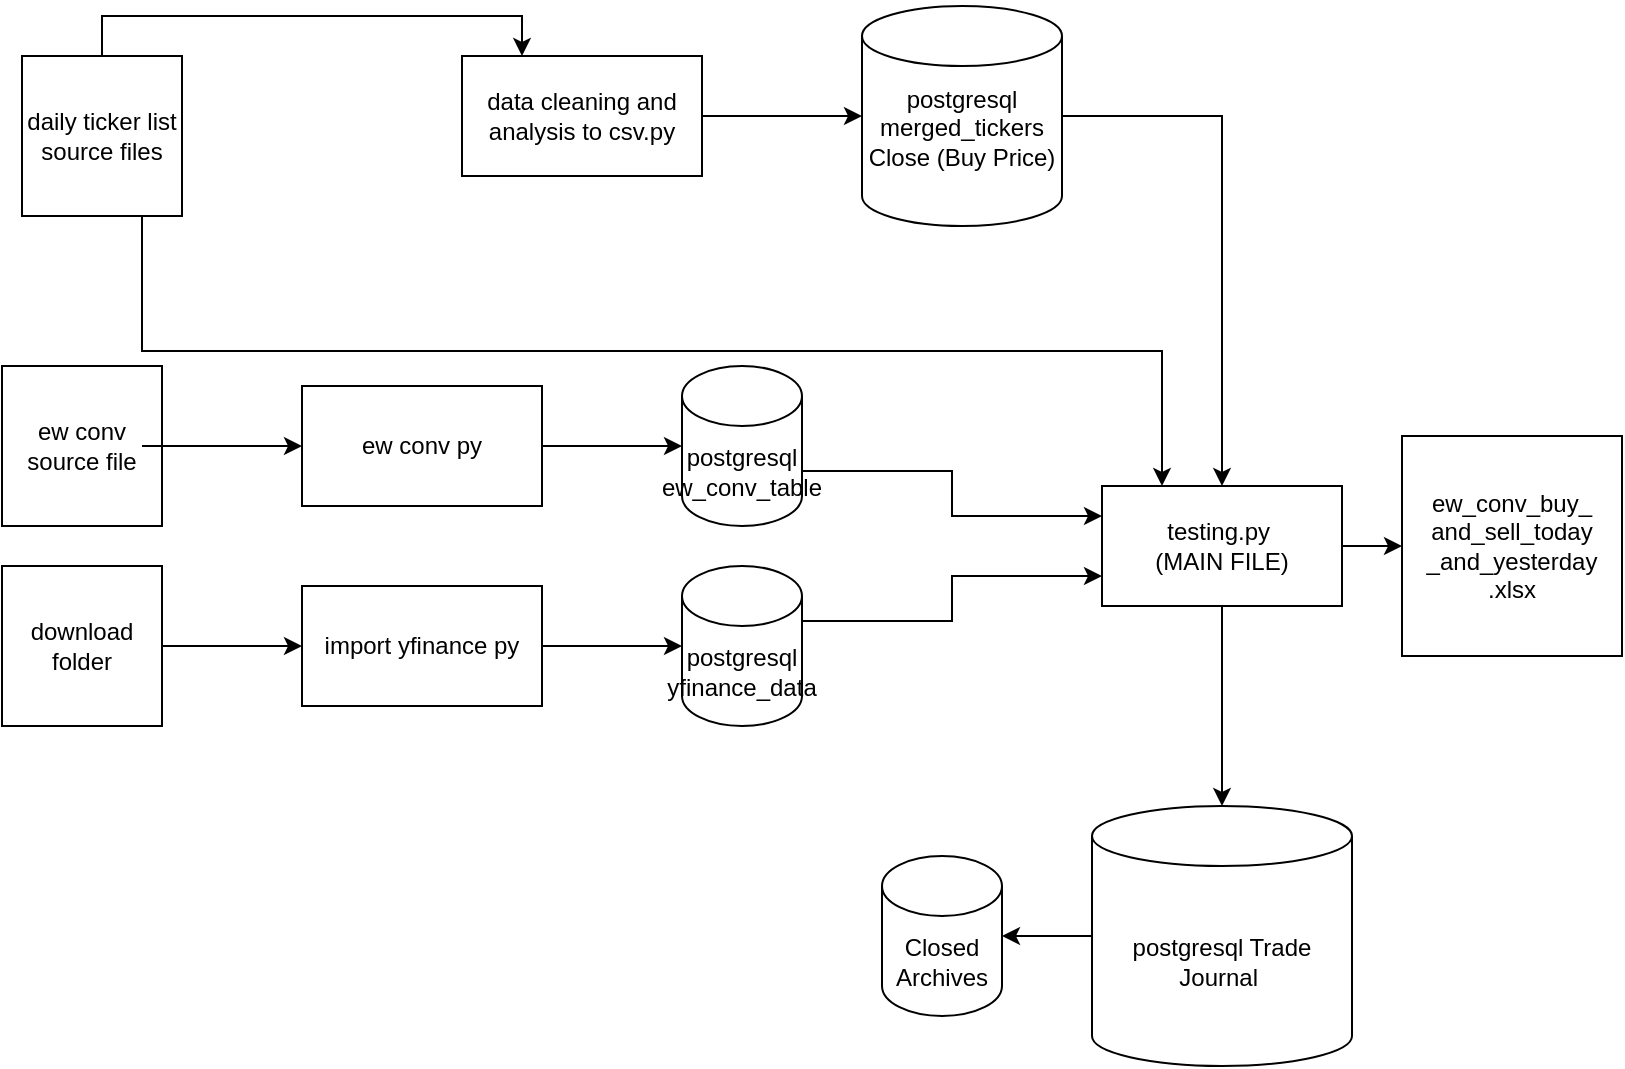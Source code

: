 <mxfile version="25.0.1">
  <diagram name="Page-1" id="ezm0Pq5fRQrkyXwsqcCr">
    <mxGraphModel dx="1434" dy="784" grid="1" gridSize="10" guides="1" tooltips="1" connect="1" arrows="1" fold="1" page="1" pageScale="1" pageWidth="850" pageHeight="1100" math="0" shadow="0">
      <root>
        <mxCell id="0" />
        <mxCell id="1" parent="0" />
        <mxCell id="zCMqwl3r11mRrYLvSNlj-18" style="edgeStyle=orthogonalEdgeStyle;rounded=0;orthogonalLoop=1;jettySize=auto;html=1;" edge="1" parent="1" source="zCMqwl3r11mRrYLvSNlj-1" target="zCMqwl3r11mRrYLvSNlj-16">
          <mxGeometry relative="1" as="geometry" />
        </mxCell>
        <mxCell id="zCMqwl3r11mRrYLvSNlj-1" value="ew conv py" style="rounded=0;whiteSpace=wrap;html=1;" vertex="1" parent="1">
          <mxGeometry x="170" y="220" width="120" height="60" as="geometry" />
        </mxCell>
        <mxCell id="zCMqwl3r11mRrYLvSNlj-19" style="edgeStyle=orthogonalEdgeStyle;rounded=0;orthogonalLoop=1;jettySize=auto;html=1;" edge="1" parent="1" source="zCMqwl3r11mRrYLvSNlj-2" target="zCMqwl3r11mRrYLvSNlj-17">
          <mxGeometry relative="1" as="geometry" />
        </mxCell>
        <mxCell id="zCMqwl3r11mRrYLvSNlj-2" value="import yfinance py" style="rounded=0;whiteSpace=wrap;html=1;" vertex="1" parent="1">
          <mxGeometry x="170" y="320" width="120" height="60" as="geometry" />
        </mxCell>
        <mxCell id="zCMqwl3r11mRrYLvSNlj-3" value="ew conv source file" style="whiteSpace=wrap;html=1;aspect=fixed;" vertex="1" parent="1">
          <mxGeometry x="20" y="210" width="80" height="80" as="geometry" />
        </mxCell>
        <mxCell id="zCMqwl3r11mRrYLvSNlj-4" value="" style="endArrow=classic;html=1;rounded=0;entryX=0;entryY=0.5;entryDx=0;entryDy=0;" edge="1" parent="1" target="zCMqwl3r11mRrYLvSNlj-1">
          <mxGeometry width="50" height="50" relative="1" as="geometry">
            <mxPoint x="90" y="250" as="sourcePoint" />
            <mxPoint x="160" y="250" as="targetPoint" />
          </mxGeometry>
        </mxCell>
        <mxCell id="zCMqwl3r11mRrYLvSNlj-5" style="edgeStyle=orthogonalEdgeStyle;rounded=0;orthogonalLoop=1;jettySize=auto;html=1;entryX=0.25;entryY=0;entryDx=0;entryDy=0;exitX=0.5;exitY=0;exitDx=0;exitDy=0;" edge="1" parent="1" source="zCMqwl3r11mRrYLvSNlj-6" target="zCMqwl3r11mRrYLvSNlj-13">
          <mxGeometry relative="1" as="geometry">
            <mxPoint x="250" y="80" as="targetPoint" />
          </mxGeometry>
        </mxCell>
        <mxCell id="zCMqwl3r11mRrYLvSNlj-23" style="edgeStyle=orthogonalEdgeStyle;rounded=0;orthogonalLoop=1;jettySize=auto;html=1;exitX=0.75;exitY=1;exitDx=0;exitDy=0;entryX=0.25;entryY=0;entryDx=0;entryDy=0;" edge="1" parent="1" source="zCMqwl3r11mRrYLvSNlj-6" target="zCMqwl3r11mRrYLvSNlj-20">
          <mxGeometry relative="1" as="geometry" />
        </mxCell>
        <mxCell id="zCMqwl3r11mRrYLvSNlj-6" value="daily ticker list source files" style="whiteSpace=wrap;html=1;aspect=fixed;" vertex="1" parent="1">
          <mxGeometry x="30" y="55" width="80" height="80" as="geometry" />
        </mxCell>
        <mxCell id="zCMqwl3r11mRrYLvSNlj-7" value="" style="edgeStyle=orthogonalEdgeStyle;rounded=0;orthogonalLoop=1;jettySize=auto;html=1;" edge="1" parent="1" source="zCMqwl3r11mRrYLvSNlj-8" target="zCMqwl3r11mRrYLvSNlj-2">
          <mxGeometry relative="1" as="geometry" />
        </mxCell>
        <mxCell id="zCMqwl3r11mRrYLvSNlj-8" value="download folder" style="whiteSpace=wrap;html=1;aspect=fixed;" vertex="1" parent="1">
          <mxGeometry x="20" y="310" width="80" height="80" as="geometry" />
        </mxCell>
        <mxCell id="zCMqwl3r11mRrYLvSNlj-13" value="data cleaning and analysis to csv.&lt;span style=&quot;background-color: initial;&quot;&gt;py&lt;/span&gt;" style="rounded=0;whiteSpace=wrap;html=1;" vertex="1" parent="1">
          <mxGeometry x="250" y="55" width="120" height="60" as="geometry" />
        </mxCell>
        <mxCell id="zCMqwl3r11mRrYLvSNlj-24" style="edgeStyle=orthogonalEdgeStyle;rounded=0;orthogonalLoop=1;jettySize=auto;html=1;entryX=0.5;entryY=0;entryDx=0;entryDy=0;" edge="1" parent="1" source="zCMqwl3r11mRrYLvSNlj-14" target="zCMqwl3r11mRrYLvSNlj-20">
          <mxGeometry relative="1" as="geometry">
            <mxPoint x="640" y="200" as="targetPoint" />
          </mxGeometry>
        </mxCell>
        <mxCell id="zCMqwl3r11mRrYLvSNlj-14" value="postgresql&lt;div&gt;merged_tickers Close (Buy Price)&lt;div&gt;&lt;br&gt;&lt;/div&gt;&lt;/div&gt;" style="shape=cylinder3;whiteSpace=wrap;html=1;boundedLbl=1;backgroundOutline=1;size=15;" vertex="1" parent="1">
          <mxGeometry x="450" y="30" width="100" height="110" as="geometry" />
        </mxCell>
        <mxCell id="zCMqwl3r11mRrYLvSNlj-15" style="edgeStyle=orthogonalEdgeStyle;rounded=0;orthogonalLoop=1;jettySize=auto;html=1;entryX=0;entryY=0.5;entryDx=0;entryDy=0;entryPerimeter=0;" edge="1" parent="1" source="zCMqwl3r11mRrYLvSNlj-13" target="zCMqwl3r11mRrYLvSNlj-14">
          <mxGeometry relative="1" as="geometry" />
        </mxCell>
        <mxCell id="zCMqwl3r11mRrYLvSNlj-26" style="edgeStyle=orthogonalEdgeStyle;rounded=0;orthogonalLoop=1;jettySize=auto;html=1;exitX=1;exitY=0;exitDx=0;exitDy=52.5;exitPerimeter=0;entryX=0;entryY=0.25;entryDx=0;entryDy=0;" edge="1" parent="1" source="zCMqwl3r11mRrYLvSNlj-16" target="zCMqwl3r11mRrYLvSNlj-20">
          <mxGeometry relative="1" as="geometry" />
        </mxCell>
        <mxCell id="zCMqwl3r11mRrYLvSNlj-16" value="postgresql ew_conv_table" style="shape=cylinder3;whiteSpace=wrap;html=1;boundedLbl=1;backgroundOutline=1;size=15;" vertex="1" parent="1">
          <mxGeometry x="360" y="210" width="60" height="80" as="geometry" />
        </mxCell>
        <mxCell id="zCMqwl3r11mRrYLvSNlj-25" style="edgeStyle=orthogonalEdgeStyle;rounded=0;orthogonalLoop=1;jettySize=auto;html=1;exitX=1;exitY=0;exitDx=0;exitDy=27.5;exitPerimeter=0;entryX=0;entryY=0.75;entryDx=0;entryDy=0;" edge="1" parent="1" source="zCMqwl3r11mRrYLvSNlj-17" target="zCMqwl3r11mRrYLvSNlj-20">
          <mxGeometry relative="1" as="geometry" />
        </mxCell>
        <mxCell id="zCMqwl3r11mRrYLvSNlj-17" value="postgresql yfinance_data" style="shape=cylinder3;whiteSpace=wrap;html=1;boundedLbl=1;backgroundOutline=1;size=15;" vertex="1" parent="1">
          <mxGeometry x="360" y="310" width="60" height="80" as="geometry" />
        </mxCell>
        <mxCell id="zCMqwl3r11mRrYLvSNlj-32" style="edgeStyle=orthogonalEdgeStyle;rounded=0;orthogonalLoop=1;jettySize=auto;html=1;entryX=0;entryY=0.5;entryDx=0;entryDy=0;" edge="1" parent="1" source="zCMqwl3r11mRrYLvSNlj-20" target="zCMqwl3r11mRrYLvSNlj-31">
          <mxGeometry relative="1" as="geometry" />
        </mxCell>
        <mxCell id="zCMqwl3r11mRrYLvSNlj-20" value="testing.py&amp;nbsp;&lt;div&gt;(MAIN FILE)&lt;/div&gt;" style="rounded=0;whiteSpace=wrap;html=1;" vertex="1" parent="1">
          <mxGeometry x="570" y="270" width="120" height="60" as="geometry" />
        </mxCell>
        <mxCell id="zCMqwl3r11mRrYLvSNlj-29" style="edgeStyle=orthogonalEdgeStyle;rounded=0;orthogonalLoop=1;jettySize=auto;html=1;" edge="1" parent="1" source="zCMqwl3r11mRrYLvSNlj-27">
          <mxGeometry relative="1" as="geometry">
            <mxPoint x="520" y="495" as="targetPoint" />
          </mxGeometry>
        </mxCell>
        <mxCell id="zCMqwl3r11mRrYLvSNlj-27" value="postgresql Trade Journal&amp;nbsp;" style="shape=cylinder3;whiteSpace=wrap;html=1;boundedLbl=1;backgroundOutline=1;size=15;" vertex="1" parent="1">
          <mxGeometry x="565" y="430" width="130" height="130" as="geometry" />
        </mxCell>
        <mxCell id="zCMqwl3r11mRrYLvSNlj-28" style="edgeStyle=orthogonalEdgeStyle;rounded=0;orthogonalLoop=1;jettySize=auto;html=1;entryX=0.5;entryY=0;entryDx=0;entryDy=0;entryPerimeter=0;" edge="1" parent="1" source="zCMqwl3r11mRrYLvSNlj-20" target="zCMqwl3r11mRrYLvSNlj-27">
          <mxGeometry relative="1" as="geometry" />
        </mxCell>
        <mxCell id="zCMqwl3r11mRrYLvSNlj-30" value="Closed Archives" style="shape=cylinder3;whiteSpace=wrap;html=1;boundedLbl=1;backgroundOutline=1;size=15;" vertex="1" parent="1">
          <mxGeometry x="460" y="455" width="60" height="80" as="geometry" />
        </mxCell>
        <mxCell id="zCMqwl3r11mRrYLvSNlj-31" value="ew_conv_buy_&lt;div&gt;and_sell_today&lt;/div&gt;&lt;div&gt;&lt;span style=&quot;background-color: initial;&quot;&gt;_and_yesterday&lt;/span&gt;&lt;/div&gt;&lt;div&gt;&lt;span style=&quot;background-color: initial;&quot;&gt;.xlsx&lt;/span&gt;&lt;/div&gt;" style="whiteSpace=wrap;html=1;aspect=fixed;" vertex="1" parent="1">
          <mxGeometry x="720" y="245" width="110" height="110" as="geometry" />
        </mxCell>
      </root>
    </mxGraphModel>
  </diagram>
</mxfile>
